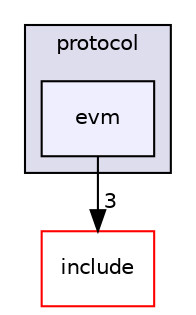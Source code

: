 digraph "src/protocol/evm" {
  compound=true
  node [ fontsize="10", fontname="Helvetica"];
  edge [ labelfontsize="10", labelfontname="Helvetica"];
  subgraph clusterdir_5903c71b979204ea1ce2d27420efeaa9 {
    graph [ bgcolor="#ddddee", pencolor="black", label="protocol" fontname="Helvetica", fontsize="10", URL="dir_5903c71b979204ea1ce2d27420efeaa9.html"]
  dir_a05e1bc2f83fe1ec895f006fa9a34396 [shape=box, label="evm", style="filled", fillcolor="#eeeeff", pencolor="black", URL="dir_a05e1bc2f83fe1ec895f006fa9a34396.html"];
  }
  dir_d44c64559bbebec7f509842c48db8b23 [shape=box label="include" fillcolor="white" style="filled" color="red" URL="dir_d44c64559bbebec7f509842c48db8b23.html"];
  dir_a05e1bc2f83fe1ec895f006fa9a34396->dir_d44c64559bbebec7f509842c48db8b23 [headlabel="3", labeldistance=1.5 headhref="dir_000018_000001.html"];
}
